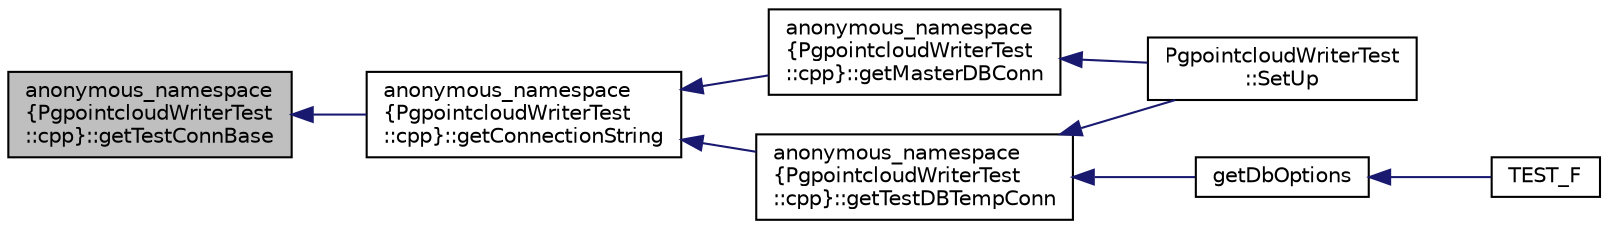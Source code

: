 digraph "anonymous_namespace{PgpointcloudWriterTest::cpp}::getTestConnBase"
{
  edge [fontname="Helvetica",fontsize="10",labelfontname="Helvetica",labelfontsize="10"];
  node [fontname="Helvetica",fontsize="10",shape=record];
  rankdir="LR";
  Node1 [label="anonymous_namespace\l\{PgpointcloudWriterTest\l::cpp\}::getTestConnBase",height=0.2,width=0.4,color="black", fillcolor="grey75", style="filled", fontcolor="black"];
  Node1 -> Node2 [dir="back",color="midnightblue",fontsize="10",style="solid",fontname="Helvetica"];
  Node2 [label="anonymous_namespace\l\{PgpointcloudWriterTest\l::cpp\}::getConnectionString",height=0.2,width=0.4,color="black", fillcolor="white", style="filled",URL="$namespaceanonymous__namespace_02PgpointcloudWriterTest_8cpp_03.html#a60cd6cde3d83fb8f2d5b592fb90d4013"];
  Node2 -> Node3 [dir="back",color="midnightblue",fontsize="10",style="solid",fontname="Helvetica"];
  Node3 [label="anonymous_namespace\l\{PgpointcloudWriterTest\l::cpp\}::getMasterDBConn",height=0.2,width=0.4,color="black", fillcolor="white", style="filled",URL="$namespaceanonymous__namespace_02PgpointcloudWriterTest_8cpp_03.html#adf9d7923280bec4a79b085089022c24b"];
  Node3 -> Node4 [dir="back",color="midnightblue",fontsize="10",style="solid",fontname="Helvetica"];
  Node4 [label="PgpointcloudWriterTest\l::SetUp",height=0.2,width=0.4,color="black", fillcolor="white", style="filled",URL="$classPgpointcloudWriterTest.html#a90ce6b300088c548a738d2da7121153e"];
  Node2 -> Node5 [dir="back",color="midnightblue",fontsize="10",style="solid",fontname="Helvetica"];
  Node5 [label="anonymous_namespace\l\{PgpointcloudWriterTest\l::cpp\}::getTestDBTempConn",height=0.2,width=0.4,color="black", fillcolor="white", style="filled",URL="$namespaceanonymous__namespace_02PgpointcloudWriterTest_8cpp_03.html#ac73a57079aa9b1f03423614dffff0843"];
  Node5 -> Node6 [dir="back",color="midnightblue",fontsize="10",style="solid",fontname="Helvetica"];
  Node6 [label="getDbOptions",height=0.2,width=0.4,color="black", fillcolor="white", style="filled",URL="$PgpointcloudWriterTest_8cpp.html#a8e16b46491694e4a628ef5e332e7b664"];
  Node6 -> Node7 [dir="back",color="midnightblue",fontsize="10",style="solid",fontname="Helvetica"];
  Node7 [label="TEST_F",height=0.2,width=0.4,color="black", fillcolor="white", style="filled",URL="$PgpointcloudWriterTest_8cpp.html#a4ffeb53d8c32a9400df1889fae9f6c74"];
  Node5 -> Node4 [dir="back",color="midnightblue",fontsize="10",style="solid",fontname="Helvetica"];
}
